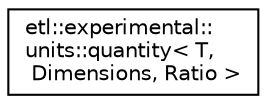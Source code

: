 digraph "Graphical Class Hierarchy"
{
  edge [fontname="Helvetica",fontsize="10",labelfontname="Helvetica",labelfontsize="10"];
  node [fontname="Helvetica",fontsize="10",shape=record];
  rankdir="LR";
  Node0 [label="etl::experimental::\lunits::quantity\< T,\l Dimensions, Ratio \>",height=0.2,width=0.4,color="black", fillcolor="white", style="filled",URL="$structetl_1_1experimental_1_1units_1_1quantity.html"];
}
